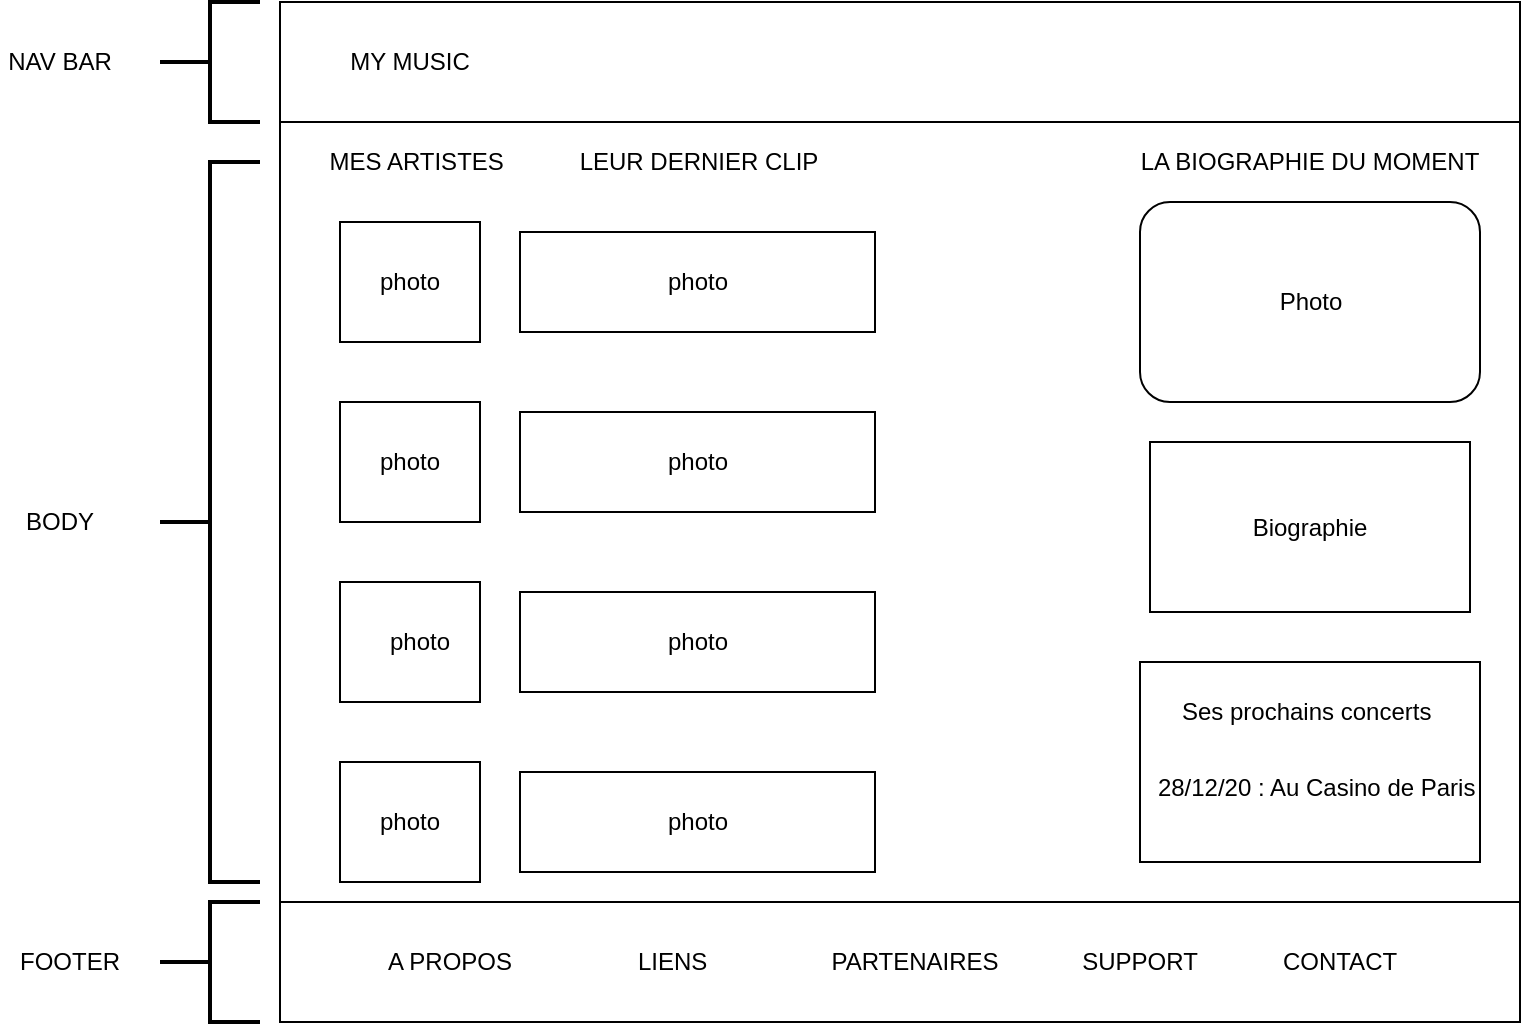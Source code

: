 <mxfile version="14.0.0" type="github">
  <diagram id="JaA-OT9fFw2yV6Z5eOHY" name="Page-1">
    <mxGraphModel dx="774" dy="506" grid="1" gridSize="10" guides="1" tooltips="1" connect="1" arrows="1" fold="1" page="1" pageScale="1" pageWidth="827" pageHeight="1169" math="0" shadow="0">
      <root>
        <mxCell id="0" />
        <mxCell id="1" parent="0" />
        <mxCell id="w_kIlzmvYalaGTOZgmUp-1" value="" style="rounded=0;whiteSpace=wrap;html=1;" parent="1" vertex="1">
          <mxGeometry x="150" y="100" width="620" height="60" as="geometry" />
        </mxCell>
        <mxCell id="w_kIlzmvYalaGTOZgmUp-2" value="&lt;font style=&quot;vertical-align: inherit&quot;&gt;&lt;font style=&quot;vertical-align: inherit&quot;&gt;MY MUSIC&lt;/font&gt;&lt;/font&gt;" style="text;html=1;strokeColor=none;fillColor=none;align=center;verticalAlign=middle;whiteSpace=wrap;rounded=0;" parent="1" vertex="1">
          <mxGeometry x="160" y="120" width="110" height="20" as="geometry" />
        </mxCell>
        <mxCell id="w_kIlzmvYalaGTOZgmUp-4" value="" style="rounded=0;whiteSpace=wrap;html=1;" parent="1" vertex="1">
          <mxGeometry x="150" y="160" width="620" height="390" as="geometry" />
        </mxCell>
        <mxCell id="w_kIlzmvYalaGTOZgmUp-5" value="&lt;font style=&quot;vertical-align: inherit&quot;&gt;&lt;font style=&quot;vertical-align: inherit&quot;&gt;MES ARTISTES&amp;nbsp;&lt;/font&gt;&lt;/font&gt;" style="text;html=1;strokeColor=none;fillColor=none;align=center;verticalAlign=middle;whiteSpace=wrap;rounded=0;" parent="1" vertex="1">
          <mxGeometry x="155" y="170" width="130" height="20" as="geometry" />
        </mxCell>
        <mxCell id="w_kIlzmvYalaGTOZgmUp-6" value="&lt;span&gt;&lt;font style=&quot;vertical-align: inherit&quot;&gt;&lt;font style=&quot;vertical-align: inherit&quot;&gt;photo&lt;/font&gt;&lt;/font&gt;&lt;/span&gt;" style="rounded=0;whiteSpace=wrap;html=1;" parent="1" vertex="1">
          <mxGeometry x="180" y="210" width="70" height="60" as="geometry" />
        </mxCell>
        <mxCell id="w_kIlzmvYalaGTOZgmUp-7" value="&lt;span&gt;&lt;font style=&quot;vertical-align: inherit&quot;&gt;&lt;font style=&quot;vertical-align: inherit&quot;&gt;photo&lt;/font&gt;&lt;/font&gt;&lt;/span&gt;" style="rounded=0;whiteSpace=wrap;html=1;" parent="1" vertex="1">
          <mxGeometry x="180" y="300" width="70" height="60" as="geometry" />
        </mxCell>
        <mxCell id="w_kIlzmvYalaGTOZgmUp-10" value="&lt;span&gt;&lt;font style=&quot;vertical-align: inherit&quot;&gt;&lt;font style=&quot;vertical-align: inherit&quot;&gt;photo&lt;/font&gt;&lt;/font&gt;&lt;/span&gt;" style="rounded=0;whiteSpace=wrap;html=1;" parent="1" vertex="1">
          <mxGeometry x="180" y="480" width="70" height="60" as="geometry" />
        </mxCell>
        <mxCell id="w_kIlzmvYalaGTOZgmUp-11" value="" style="rounded=0;whiteSpace=wrap;html=1;" parent="1" vertex="1">
          <mxGeometry x="180" y="390" width="70" height="60" as="geometry" />
        </mxCell>
        <mxCell id="w_kIlzmvYalaGTOZgmUp-12" value="&lt;span&gt;&lt;font style=&quot;vertical-align: inherit&quot;&gt;&lt;font style=&quot;vertical-align: inherit&quot;&gt;photo&lt;/font&gt;&lt;/font&gt;&lt;/span&gt;" style="rounded=0;whiteSpace=wrap;html=1;" parent="1" vertex="1">
          <mxGeometry x="270" y="215" width="177.5" height="50" as="geometry" />
        </mxCell>
        <mxCell id="w_kIlzmvYalaGTOZgmUp-15" value="&lt;font style=&quot;vertical-align: inherit&quot;&gt;&lt;font style=&quot;vertical-align: inherit&quot;&gt;&lt;font style=&quot;vertical-align: inherit&quot;&gt;&lt;font style=&quot;vertical-align: inherit&quot;&gt;photo&lt;/font&gt;&lt;/font&gt;&lt;/font&gt;&lt;/font&gt;" style="text;html=1;strokeColor=none;fillColor=none;align=center;verticalAlign=middle;whiteSpace=wrap;rounded=0;" parent="1" vertex="1">
          <mxGeometry x="200" y="405" width="40" height="30" as="geometry" />
        </mxCell>
        <mxCell id="w_kIlzmvYalaGTOZgmUp-43" value="" style="rounded=0;whiteSpace=wrap;html=1;" parent="1" vertex="1">
          <mxGeometry x="150" y="550" width="620" height="60" as="geometry" />
        </mxCell>
        <mxCell id="w_kIlzmvYalaGTOZgmUp-44" value="A PROPOS&lt;span style=&quot;color: rgba(0 , 0 , 0 , 0) ; font-family: monospace ; font-size: 0px&quot;&gt;%3CmxGraphModel%3E%3Croot%3E%3CmxCell%20id%3D%220%22%2F%3E%3CmxCell%20id%3D%221%22%20parent%3D%220%22%2F%3E%3CmxCell%20id%3D%222%22%20value%3D%22GO%22%20style%3D%22text%3Bhtml%3D1%3BstrokeColor%3Dnone%3BfillColor%3Dnone%3Balign%3Dcenter%3BverticalAlign%3Dmiddle%3BwhiteSpace%3Dwrap%3Brounded%3D0%3B%22%20vertex%3D%221%22%20parent%3D%221%22%3E%3CmxGeometry%20x%3D%22330%22%20y%3D%22500%22%20width%3D%2235%22%20height%3D%2220%22%20as%3D%22geometry%22%2F%3E%3C%2FmxCell%3E%3C%2Froot%3E%3C%2FmxGraphModel%3E&lt;/span&gt;" style="text;html=1;strokeColor=none;fillColor=none;align=center;verticalAlign=middle;whiteSpace=wrap;rounded=0;" parent="1" vertex="1">
          <mxGeometry x="180" y="570" width="110" height="20" as="geometry" />
        </mxCell>
        <mxCell id="w_kIlzmvYalaGTOZgmUp-45" value="LIENS&amp;nbsp;" style="text;html=1;strokeColor=none;fillColor=none;align=center;verticalAlign=middle;whiteSpace=wrap;rounded=0;" parent="1" vertex="1">
          <mxGeometry x="327.5" y="570" width="40" height="20" as="geometry" />
        </mxCell>
        <mxCell id="w_kIlzmvYalaGTOZgmUp-46" value="PARTENAIRES" style="text;html=1;strokeColor=none;fillColor=none;align=center;verticalAlign=middle;whiteSpace=wrap;rounded=0;" parent="1" vertex="1">
          <mxGeometry x="440" y="570" width="55" height="20" as="geometry" />
        </mxCell>
        <mxCell id="w_kIlzmvYalaGTOZgmUp-47" value="SUPPORT" style="text;html=1;strokeColor=none;fillColor=none;align=center;verticalAlign=middle;whiteSpace=wrap;rounded=0;" parent="1" vertex="1">
          <mxGeometry x="560" y="570" width="40" height="20" as="geometry" />
        </mxCell>
        <mxCell id="w_kIlzmvYalaGTOZgmUp-52" value="CONTACT" style="text;html=1;strokeColor=none;fillColor=none;align=center;verticalAlign=middle;whiteSpace=wrap;rounded=0;" parent="1" vertex="1">
          <mxGeometry x="660" y="570" width="40" height="20" as="geometry" />
        </mxCell>
        <mxCell id="w_kIlzmvYalaGTOZgmUp-53" value="" style="strokeWidth=2;html=1;shape=mxgraph.flowchart.annotation_2;align=left;labelPosition=right;pointerEvents=1;" parent="1" vertex="1">
          <mxGeometry x="90" y="100" width="50" height="60" as="geometry" />
        </mxCell>
        <mxCell id="w_kIlzmvYalaGTOZgmUp-54" value="" style="strokeWidth=2;html=1;shape=mxgraph.flowchart.annotation_2;align=left;labelPosition=right;pointerEvents=1;" parent="1" vertex="1">
          <mxGeometry x="90" y="180" width="50" height="360" as="geometry" />
        </mxCell>
        <mxCell id="w_kIlzmvYalaGTOZgmUp-55" value="" style="strokeWidth=2;html=1;shape=mxgraph.flowchart.annotation_2;align=left;labelPosition=right;pointerEvents=1;" parent="1" vertex="1">
          <mxGeometry x="90" y="550" width="50" height="60" as="geometry" />
        </mxCell>
        <mxCell id="w_kIlzmvYalaGTOZgmUp-56" value="NAV BAR" style="text;html=1;strokeColor=none;fillColor=none;align=center;verticalAlign=middle;whiteSpace=wrap;rounded=0;" parent="1" vertex="1">
          <mxGeometry x="10" y="120" width="60" height="20" as="geometry" />
        </mxCell>
        <mxCell id="w_kIlzmvYalaGTOZgmUp-57" value="BODY" style="text;html=1;strokeColor=none;fillColor=none;align=center;verticalAlign=middle;whiteSpace=wrap;rounded=0;" parent="1" vertex="1">
          <mxGeometry x="20" y="350" width="40" height="20" as="geometry" />
        </mxCell>
        <mxCell id="w_kIlzmvYalaGTOZgmUp-58" value="FOOTER" style="text;html=1;strokeColor=none;fillColor=none;align=center;verticalAlign=middle;whiteSpace=wrap;rounded=0;" parent="1" vertex="1">
          <mxGeometry x="20" y="570" width="50" height="20" as="geometry" />
        </mxCell>
        <mxCell id="4utNDAT8kDiC7yN7XBvN-2" value="&lt;span&gt;&lt;font style=&quot;vertical-align: inherit&quot;&gt;&lt;font style=&quot;vertical-align: inherit&quot;&gt;photo&lt;/font&gt;&lt;/font&gt;&lt;/span&gt;" style="rounded=0;whiteSpace=wrap;html=1;" vertex="1" parent="1">
          <mxGeometry x="270" y="485" width="177.5" height="50" as="geometry" />
        </mxCell>
        <mxCell id="4utNDAT8kDiC7yN7XBvN-3" value="&lt;span&gt;&lt;font style=&quot;vertical-align: inherit&quot;&gt;&lt;font style=&quot;vertical-align: inherit&quot;&gt;photo&lt;/font&gt;&lt;/font&gt;&lt;/span&gt;" style="rounded=0;whiteSpace=wrap;html=1;" vertex="1" parent="1">
          <mxGeometry x="270" y="395" width="177.5" height="50" as="geometry" />
        </mxCell>
        <mxCell id="4utNDAT8kDiC7yN7XBvN-4" value="&lt;span&gt;&lt;font style=&quot;vertical-align: inherit&quot;&gt;&lt;font style=&quot;vertical-align: inherit&quot;&gt;photo&lt;/font&gt;&lt;/font&gt;&lt;/span&gt;" style="rounded=0;whiteSpace=wrap;html=1;" vertex="1" parent="1">
          <mxGeometry x="270" y="305" width="177.5" height="50" as="geometry" />
        </mxCell>
        <mxCell id="4utNDAT8kDiC7yN7XBvN-5" value="LEUR DERNIER CLIP" style="text;html=1;strokeColor=none;fillColor=none;align=center;verticalAlign=middle;whiteSpace=wrap;rounded=0;" vertex="1" parent="1">
          <mxGeometry x="279" y="170" width="161" height="20" as="geometry" />
        </mxCell>
        <mxCell id="4utNDAT8kDiC7yN7XBvN-6" value="LA BIOGRAPHIE DU MOMENT" style="text;html=1;strokeColor=none;fillColor=none;align=center;verticalAlign=middle;whiteSpace=wrap;rounded=0;" vertex="1" parent="1">
          <mxGeometry x="570" y="170" width="190" height="20" as="geometry" />
        </mxCell>
        <mxCell id="4utNDAT8kDiC7yN7XBvN-7" value="" style="rounded=1;whiteSpace=wrap;html=1;" vertex="1" parent="1">
          <mxGeometry x="580" y="200" width="170" height="100" as="geometry" />
        </mxCell>
        <mxCell id="4utNDAT8kDiC7yN7XBvN-8" value="Photo" style="text;html=1;strokeColor=none;fillColor=none;align=center;verticalAlign=middle;whiteSpace=wrap;rounded=0;" vertex="1" parent="1">
          <mxGeometry x="627.5" y="230" width="75" height="40" as="geometry" />
        </mxCell>
        <mxCell id="4utNDAT8kDiC7yN7XBvN-9" value="" style="rounded=0;whiteSpace=wrap;html=1;" vertex="1" parent="1">
          <mxGeometry x="585" y="320" width="160" height="85" as="geometry" />
        </mxCell>
        <mxCell id="4utNDAT8kDiC7yN7XBvN-10" value="Biographie" style="text;html=1;strokeColor=none;fillColor=none;align=center;verticalAlign=middle;whiteSpace=wrap;rounded=0;" vertex="1" parent="1">
          <mxGeometry x="645" y="352.5" width="40" height="20" as="geometry" />
        </mxCell>
        <mxCell id="4utNDAT8kDiC7yN7XBvN-11" value="" style="rounded=0;whiteSpace=wrap;html=1;" vertex="1" parent="1">
          <mxGeometry x="580" y="430" width="170" height="100" as="geometry" />
        </mxCell>
        <mxCell id="4utNDAT8kDiC7yN7XBvN-12" value="Ses prochains concerts&amp;nbsp;" style="text;html=1;strokeColor=none;fillColor=none;align=center;verticalAlign=middle;whiteSpace=wrap;rounded=0;" vertex="1" parent="1">
          <mxGeometry x="595" y="445" width="140" height="20" as="geometry" />
        </mxCell>
        <mxCell id="4utNDAT8kDiC7yN7XBvN-13" value="28/12/20 : Au Casino de Paris&amp;nbsp;" style="text;html=1;strokeColor=none;fillColor=none;align=center;verticalAlign=middle;whiteSpace=wrap;rounded=0;" vertex="1" parent="1">
          <mxGeometry x="585" y="455" width="170" height="75" as="geometry" />
        </mxCell>
      </root>
    </mxGraphModel>
  </diagram>
</mxfile>
